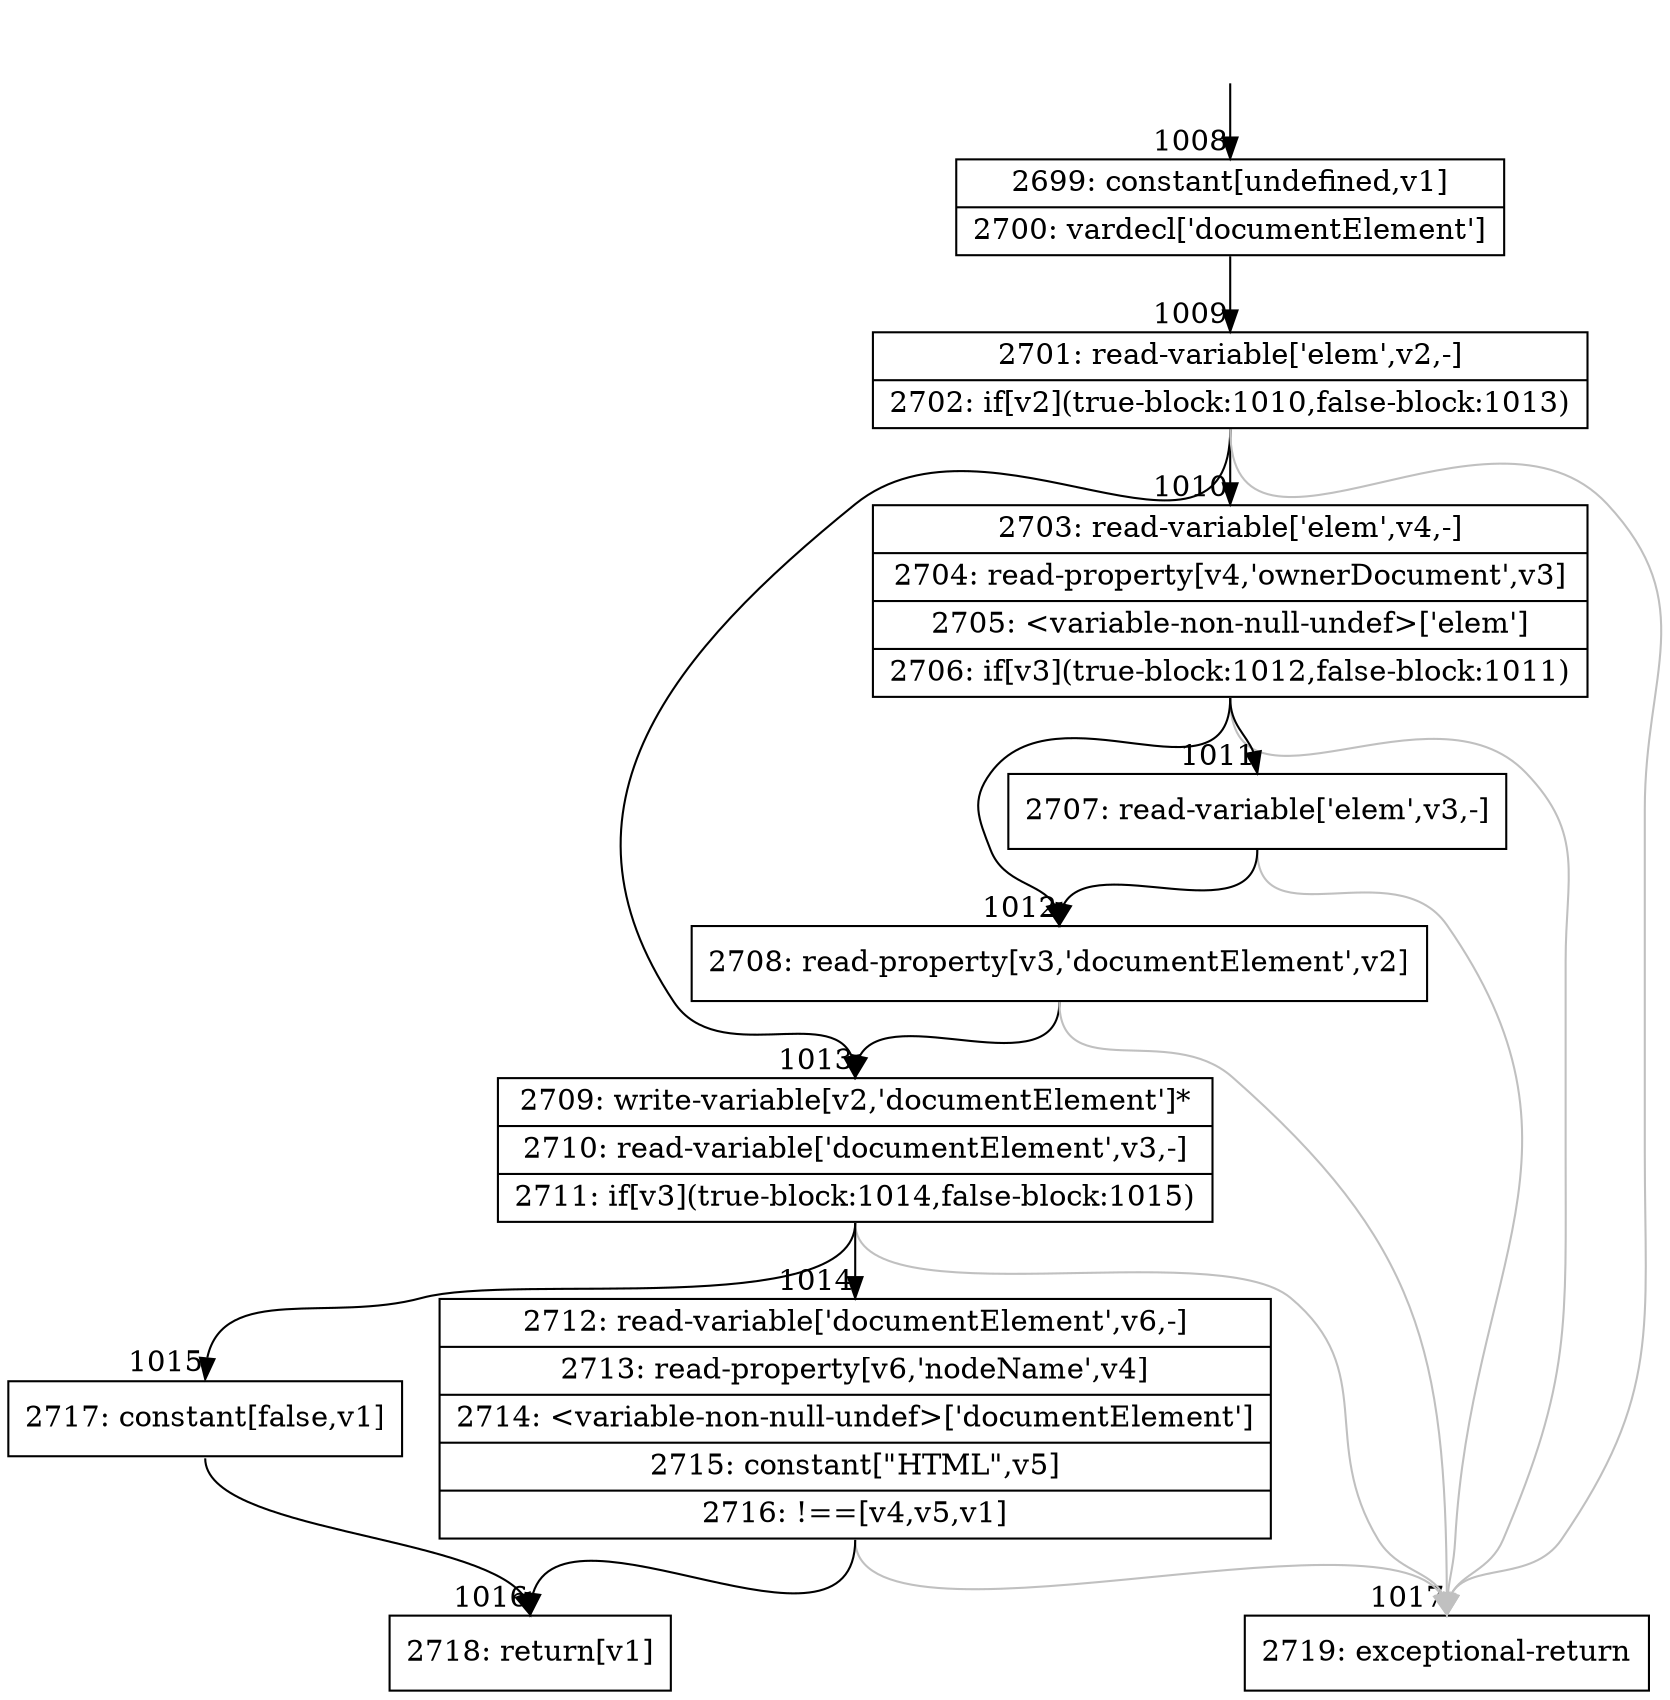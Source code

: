 digraph {
rankdir="TD"
BB_entry74[shape=none,label=""];
BB_entry74 -> BB1008 [tailport=s, headport=n, headlabel="    1008"]
BB1008 [shape=record label="{2699: constant[undefined,v1]|2700: vardecl['documentElement']}" ] 
BB1008 -> BB1009 [tailport=s, headport=n, headlabel="      1009"]
BB1009 [shape=record label="{2701: read-variable['elem',v2,-]|2702: if[v2](true-block:1010,false-block:1013)}" ] 
BB1009 -> BB1013 [tailport=s, headport=n, headlabel="      1013"]
BB1009 -> BB1010 [tailport=s, headport=n, headlabel="      1010"]
BB1009 -> BB1017 [tailport=s, headport=n, color=gray, headlabel="      1017"]
BB1010 [shape=record label="{2703: read-variable['elem',v4,-]|2704: read-property[v4,'ownerDocument',v3]|2705: \<variable-non-null-undef\>['elem']|2706: if[v3](true-block:1012,false-block:1011)}" ] 
BB1010 -> BB1012 [tailport=s, headport=n, headlabel="      1012"]
BB1010 -> BB1011 [tailport=s, headport=n, headlabel="      1011"]
BB1010 -> BB1017 [tailport=s, headport=n, color=gray]
BB1011 [shape=record label="{2707: read-variable['elem',v3,-]}" ] 
BB1011 -> BB1012 [tailport=s, headport=n]
BB1011 -> BB1017 [tailport=s, headport=n, color=gray]
BB1012 [shape=record label="{2708: read-property[v3,'documentElement',v2]}" ] 
BB1012 -> BB1013 [tailport=s, headport=n]
BB1012 -> BB1017 [tailport=s, headport=n, color=gray]
BB1013 [shape=record label="{2709: write-variable[v2,'documentElement']*|2710: read-variable['documentElement',v3,-]|2711: if[v3](true-block:1014,false-block:1015)}" ] 
BB1013 -> BB1014 [tailport=s, headport=n, headlabel="      1014"]
BB1013 -> BB1015 [tailport=s, headport=n, headlabel="      1015"]
BB1013 -> BB1017 [tailport=s, headport=n, color=gray]
BB1014 [shape=record label="{2712: read-variable['documentElement',v6,-]|2713: read-property[v6,'nodeName',v4]|2714: \<variable-non-null-undef\>['documentElement']|2715: constant[\"HTML\",v5]|2716: !==[v4,v5,v1]}" ] 
BB1014 -> BB1016 [tailport=s, headport=n, headlabel="      1016"]
BB1014 -> BB1017 [tailport=s, headport=n, color=gray]
BB1015 [shape=record label="{2717: constant[false,v1]}" ] 
BB1015 -> BB1016 [tailport=s, headport=n]
BB1016 [shape=record label="{2718: return[v1]}" ] 
BB1017 [shape=record label="{2719: exceptional-return}" ] 
}
